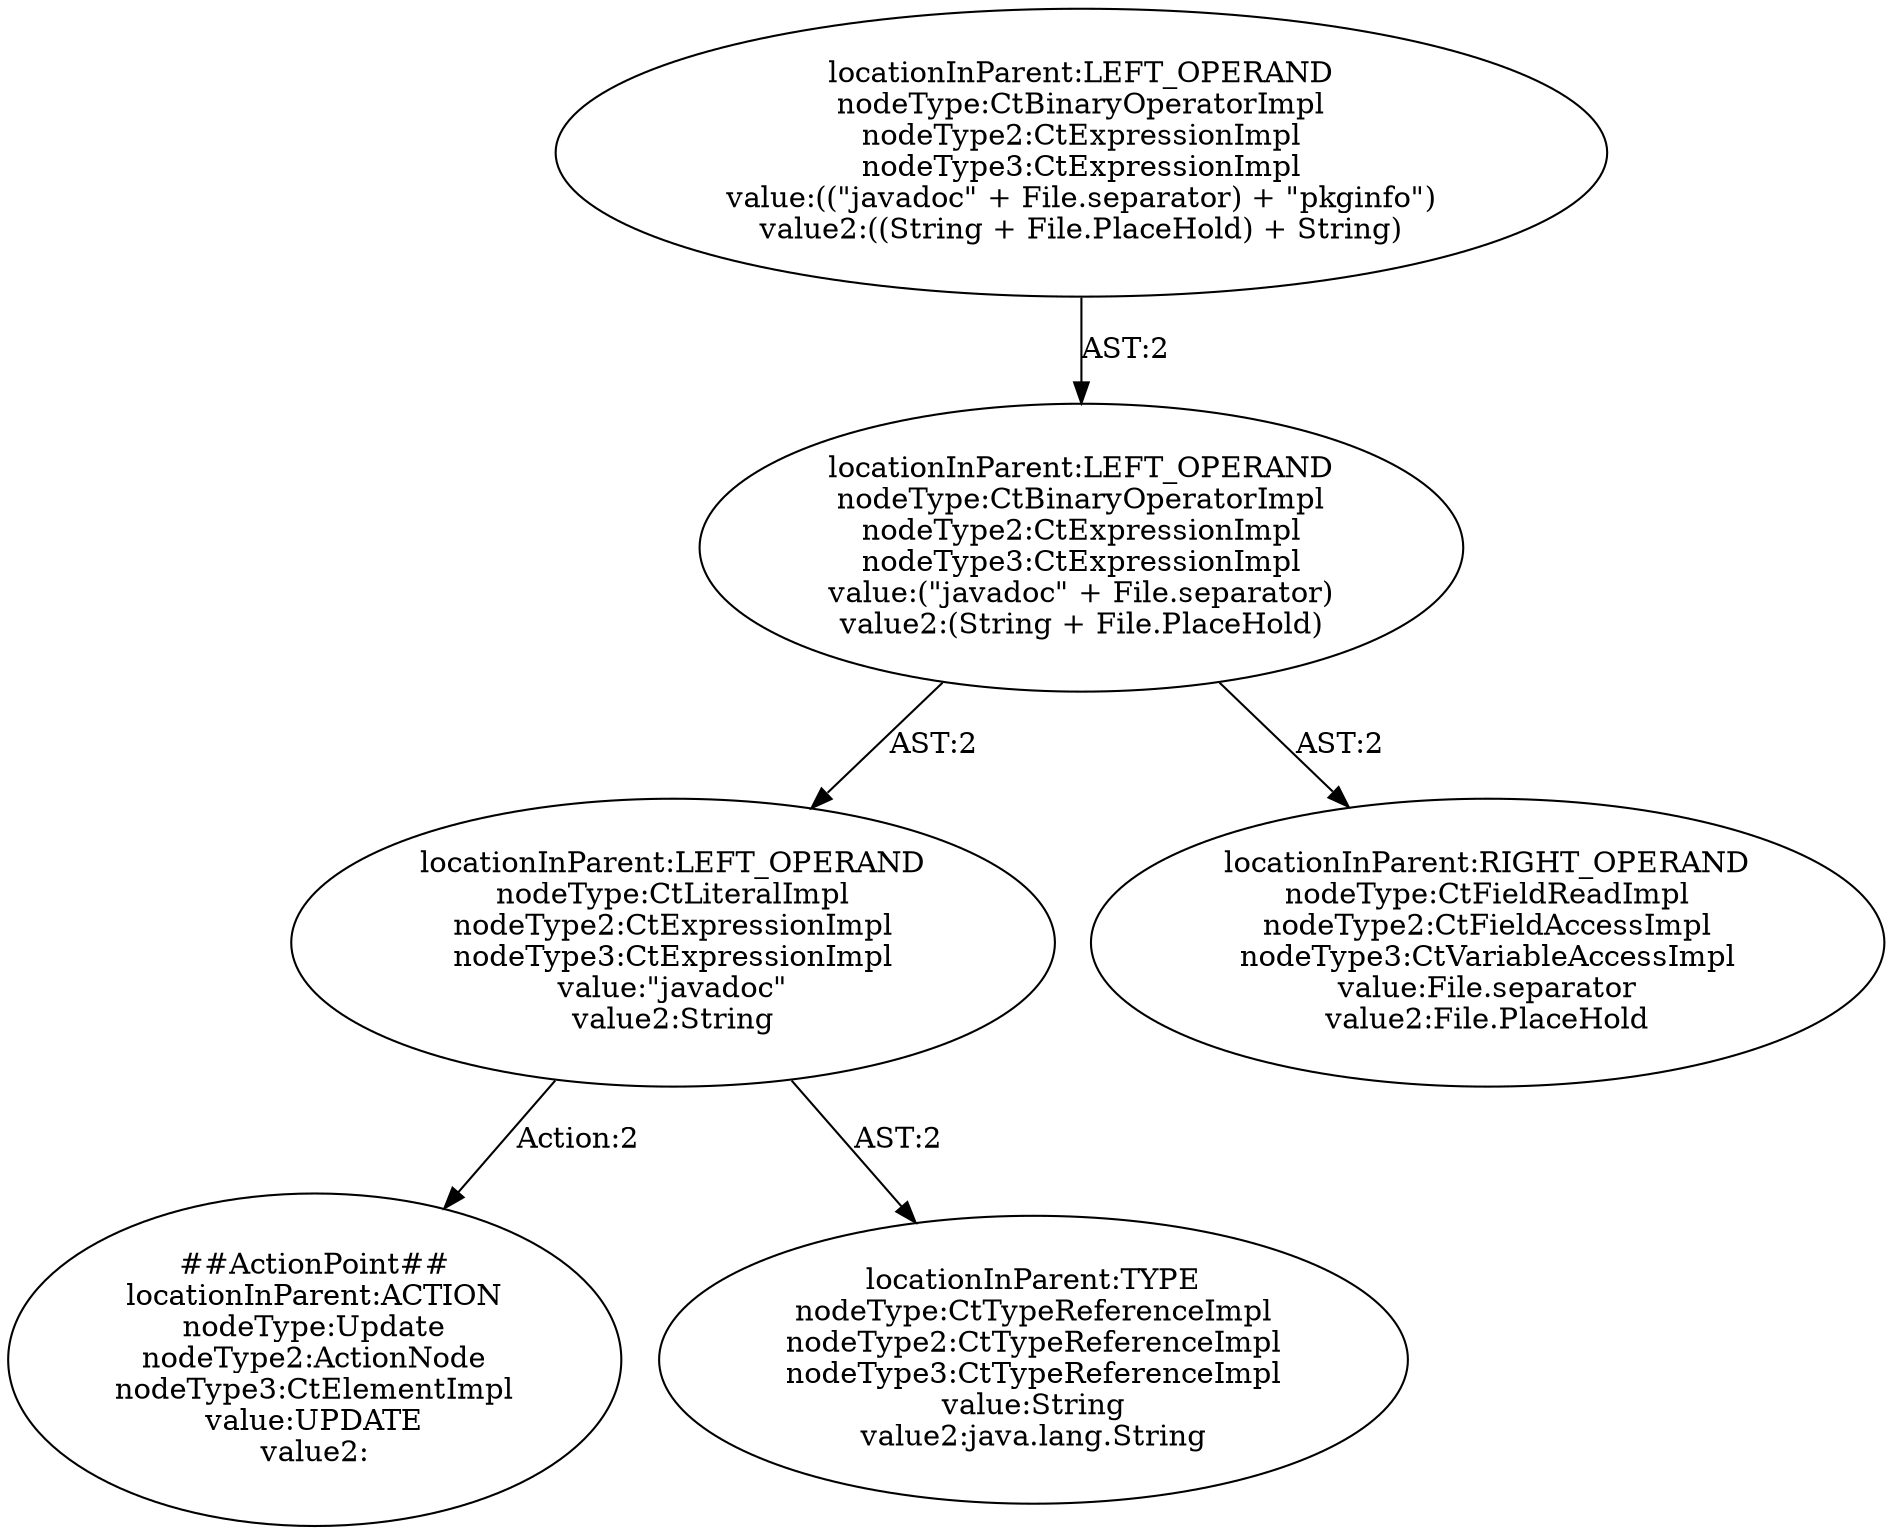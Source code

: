 digraph "Pattern" {
0 [label="##ActionPoint##
locationInParent:ACTION
nodeType:Update
nodeType2:ActionNode
nodeType3:CtElementImpl
value:UPDATE
value2:" shape=ellipse]
1 [label="locationInParent:LEFT_OPERAND
nodeType:CtLiteralImpl
nodeType2:CtExpressionImpl
nodeType3:CtExpressionImpl
value:\"javadoc\"
value2:String" shape=ellipse]
2 [label="locationInParent:LEFT_OPERAND
nodeType:CtBinaryOperatorImpl
nodeType2:CtExpressionImpl
nodeType3:CtExpressionImpl
value:(\"javadoc\" + File.separator)
value2:(String + File.PlaceHold)" shape=ellipse]
3 [label="locationInParent:LEFT_OPERAND
nodeType:CtBinaryOperatorImpl
nodeType2:CtExpressionImpl
nodeType3:CtExpressionImpl
value:((\"javadoc\" + File.separator) + \"pkginfo\")
value2:((String + File.PlaceHold) + String)" shape=ellipse]
4 [label="locationInParent:RIGHT_OPERAND
nodeType:CtFieldReadImpl
nodeType2:CtFieldAccessImpl
nodeType3:CtVariableAccessImpl
value:File.separator
value2:File.PlaceHold" shape=ellipse]
5 [label="locationInParent:TYPE
nodeType:CtTypeReferenceImpl
nodeType2:CtTypeReferenceImpl
nodeType3:CtTypeReferenceImpl
value:String
value2:java.lang.String" shape=ellipse]
1 -> 0 [label="Action:2"];
1 -> 5 [label="AST:2"];
2 -> 1 [label="AST:2"];
2 -> 4 [label="AST:2"];
3 -> 2 [label="AST:2"];
}